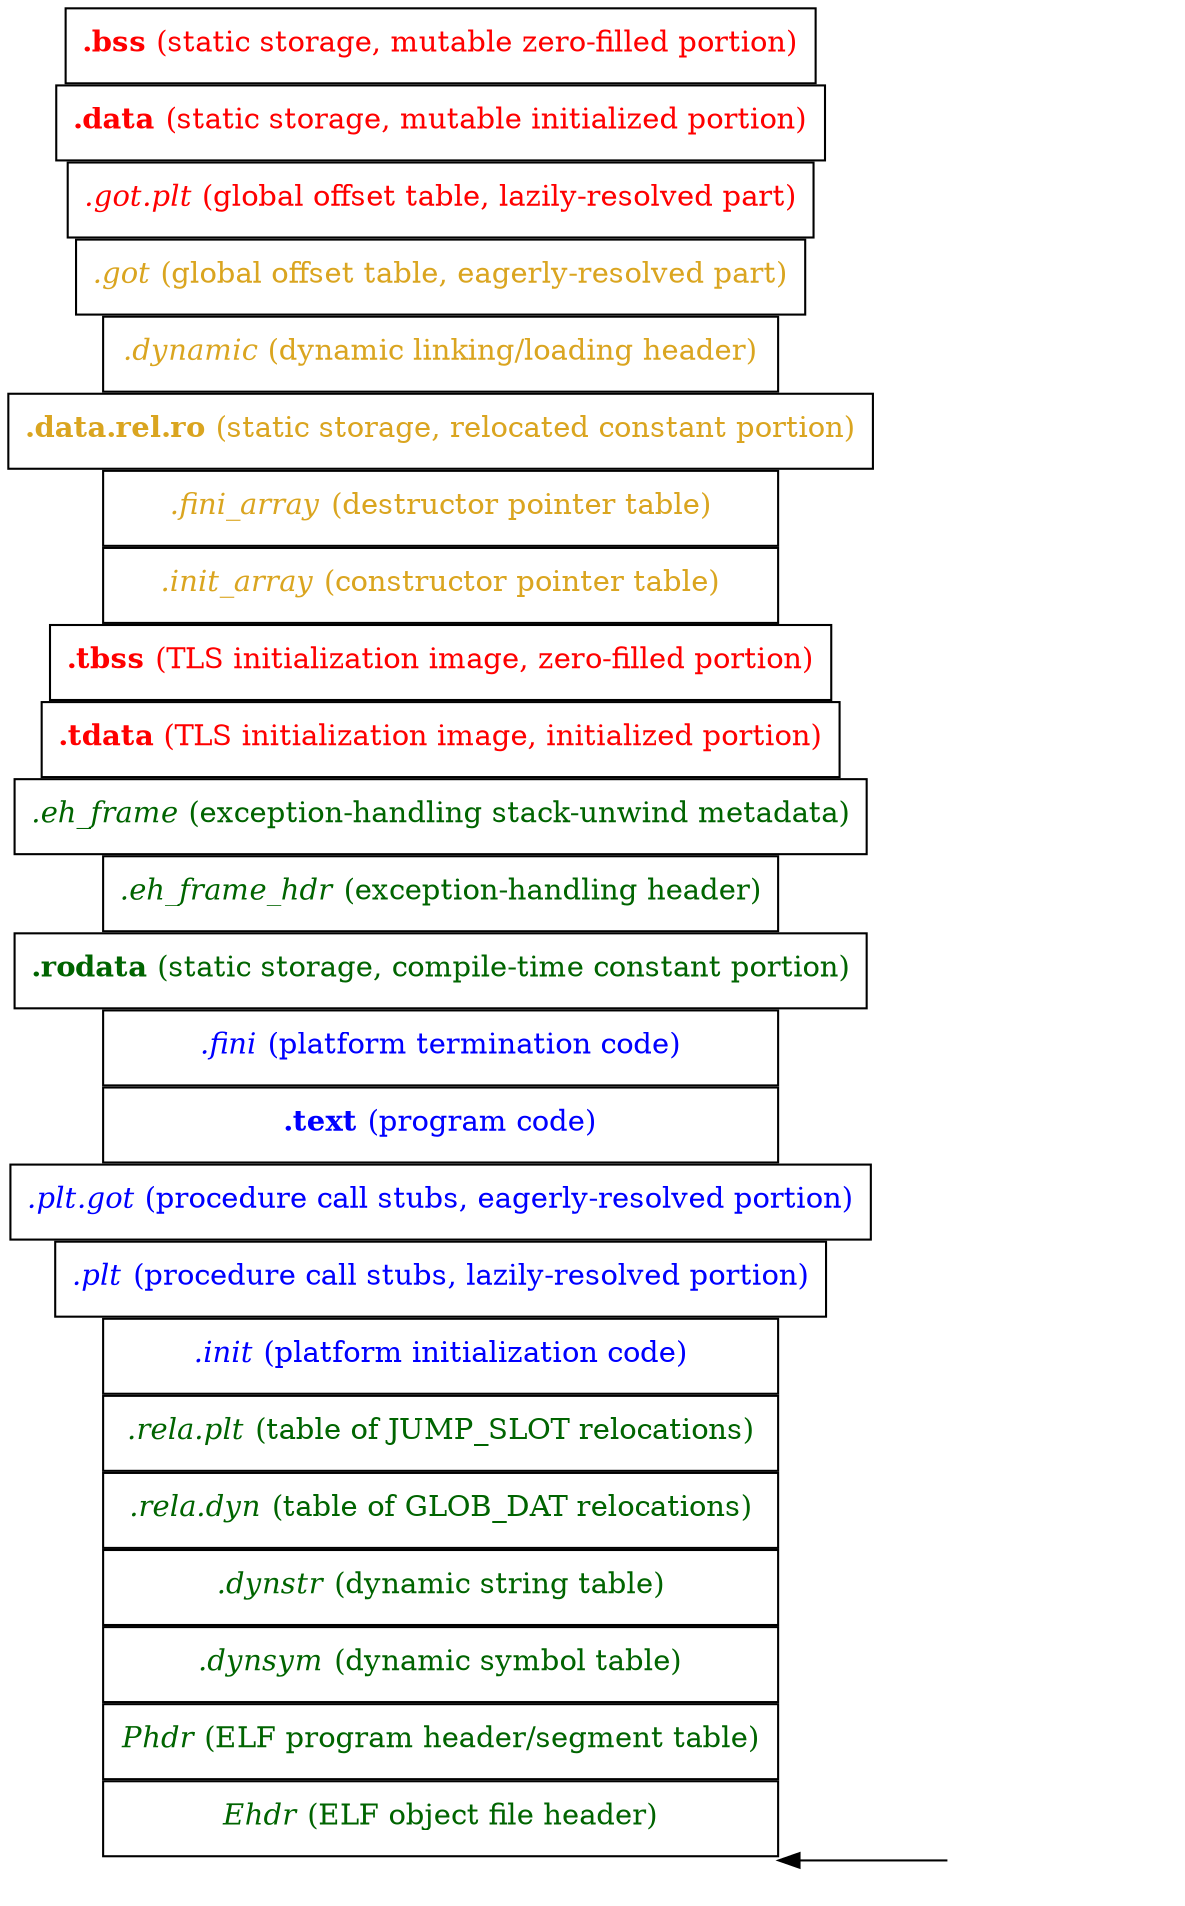 strict digraph {
	nodesep=0;
	rankdir=LR;
	node [fontcolor=darkgreen];
	node [shape=box];
	node [width=4.5];

	zero [shape=none, height=0, label=""];
	ehdr [label=<<i>Ehdr</i> (ELF object file header)>];
	phdr [label=<<i>Phdr</i> (ELF program header/segment table)>];
	dynsym [label=<<i>.dynsym</i> (dynamic symbol table)>];
	dynstr [label=<<i>.dynstr</i> (dynamic string table)>];
	reladyn [label=<<i>.rela.dyn</i> (table of GLOB_DAT relocations)>];
	relaplt [label=<<i>.rela.plt</i> (table of JUMP_SLOT relocations)>]; 
	init [label=<<i>.init</i> (platform initialization code)>, fontcolor=blue];
	plt [label=<<i>.plt</i> (procedure call stubs, lazily-resolved portion)>, fontcolor=blue];
	pltgot [label=<<i>.plt.got</i> (procedure call stubs, eagerly-resolved portion)>, fontcolor=blue];
	text [label=<<b>.text</b> (program code)>, fontcolor=blue];
	fini [label=<<i>.fini</i> (platform termination code)>, fontcolor=blue];
	rodata [label=<<b>.rodata</b> (static storage, compile-time constant portion)>];
	eh_frame_hdr [label=<<i>.eh_frame_hdr</i> (exception-handling header)>];
	eh_frame [label=<<i>.eh_frame</i> (exception-handling stack-unwind metadata)>];
	tdata [label=<<b>.tdata</b> (TLS initialization image, initialized portion)>, fontcolor=red];
	tbss [label=<<b>.tbss</b> (TLS initialization image, zero-filled portion)>, fontcolor=red];
	init_array [label=<<i>.init_array</i> (constructor pointer table)>, fontcolor=goldenrod];
	fini_array [label=<<i>.fini_array</i> (destructor pointer table)>, fontcolor=goldenrod];
	datarelro [label=<<b>.data.rel.ro</b> (static storage, relocated constant portion)>, fontcolor=goldenrod];
	dynamic [label=<<i>.dynamic</i> (dynamic linking/loading header)>, fontcolor=goldenrod];
	got [label=<<i>.got</i> (global offset table, eagerly-resolved part)>, fontcolor=goldenrod];
	gotplt [label=<<i>.got.plt</i> (global offset table, lazily-resolved part)>, fontcolor=red];
	data [label=<<b>.data</b> (static storage, mutable initialized portion)>, fontcolor=red];
	bss [label=<<b>.bss</b> (static storage, mutable zero-filled portion)>, fontcolor=red];

	0 [shape=none, width=default, label="base address", fontcolor=none];
	zero -> 0 [dir=back];
}
